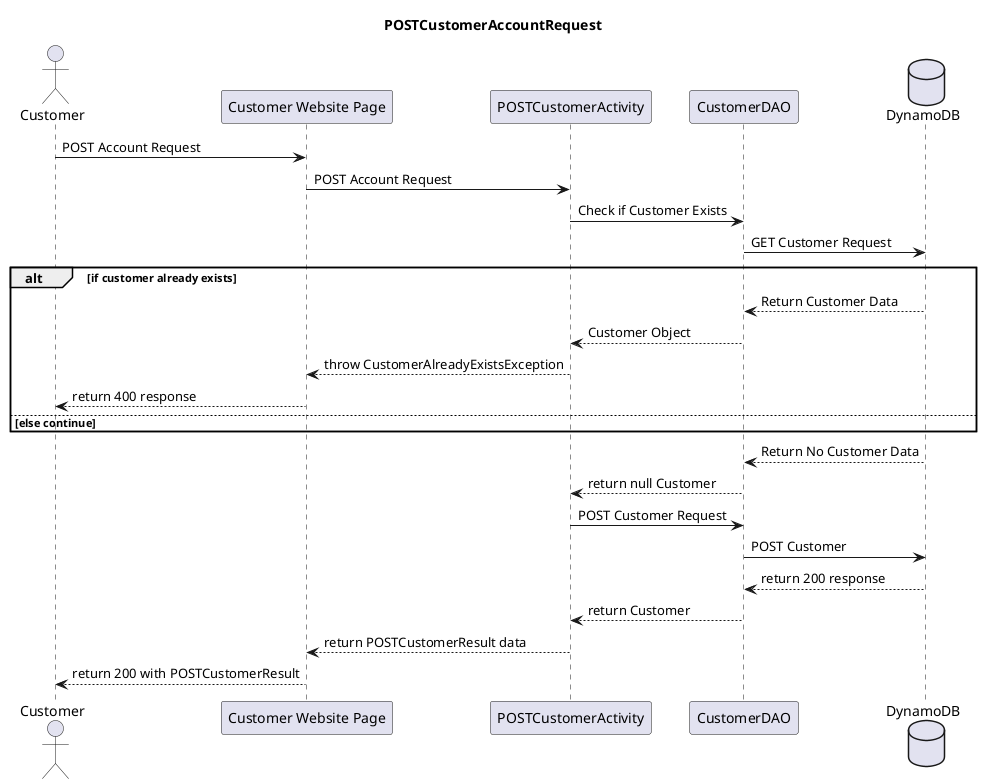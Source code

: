 @startuml
'https://plantuml.com/sequence-diagram

actor "Customer" as client
participant "Customer Website Page" as apiGateway
participant "POSTCustomerActivity" as postCustomerActivity
participant "CustomerDAO" as customerDao
database "DynamoDB" as dynamoDB

title POSTCustomerAccountRequest

client -> apiGateway : POST Account Request
apiGateway -> postCustomerActivity : POST Account Request
postCustomerActivity -> customerDao : Check if Customer Exists
customerDao -> dynamoDB : GET Customer Request
alt if customer already exists
dynamoDB --> customerDao : Return Customer Data
customerDao --> postCustomerActivity : Customer Object
postCustomerActivity --> apiGateway : throw CustomerAlreadyExistsException
apiGateway --> client : return 400 response
else else continue
end
dynamoDB --> customerDao : Return No Customer Data
customerDao --> postCustomerActivity : return null Customer
postCustomerActivity -> customerDao : POST Customer Request
customerDao -> dynamoDB : POST Customer
dynamoDB --> customerDao : return 200 response
customerDao --> postCustomerActivity : return Customer
postCustomerActivity --> apiGateway : return POSTCustomerResult data
apiGateway --> client : return 200 with POSTCustomerResult

@enduml